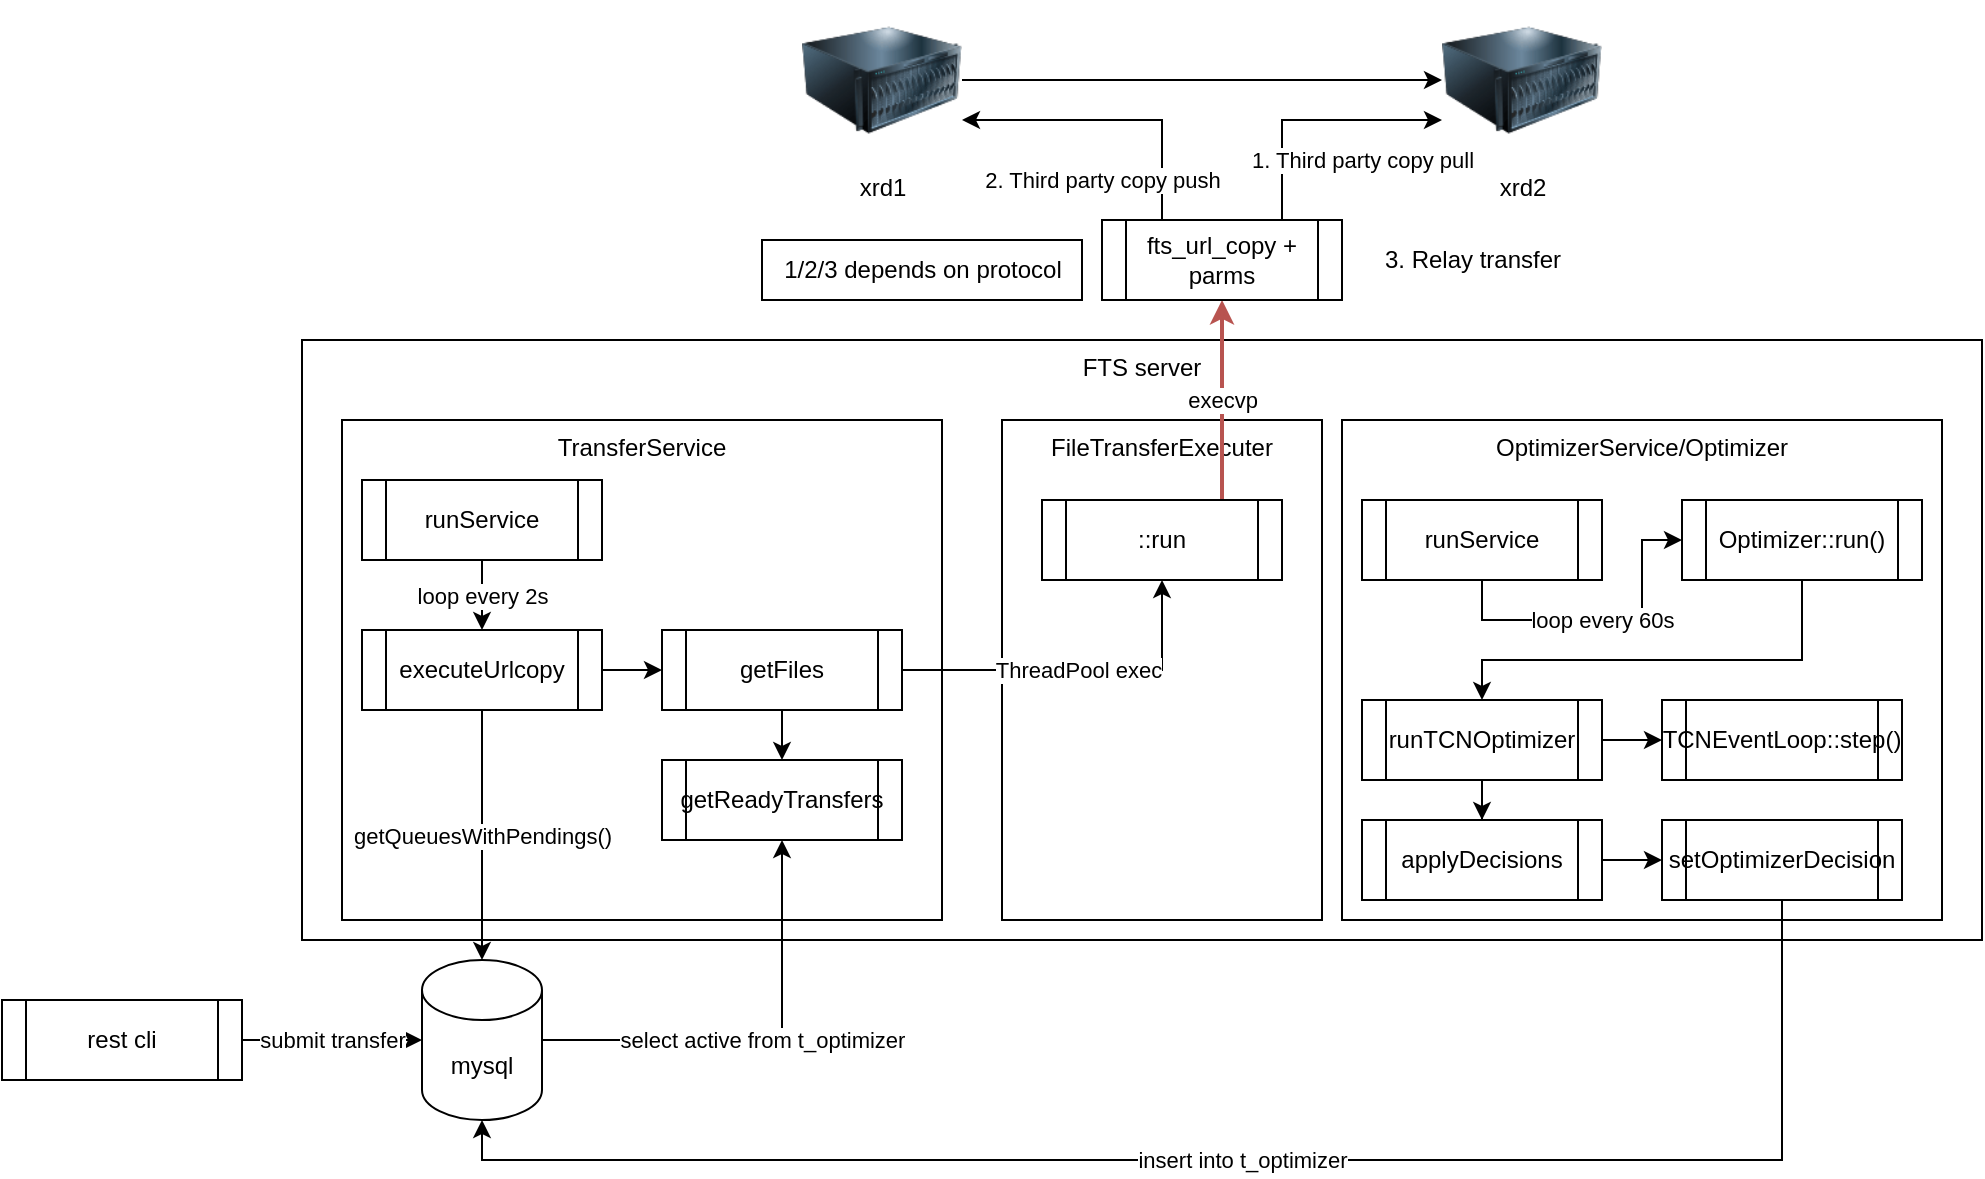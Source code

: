 <mxfile version="21.1.7" type="github">
  <diagram name="第 1 页" id="cVzxV38jiPvR04taGyBA">
    <mxGraphModel dx="1194" dy="623" grid="1" gridSize="10" guides="1" tooltips="1" connect="1" arrows="1" fold="1" page="1" pageScale="1" pageWidth="827" pageHeight="1169" math="0" shadow="0">
      <root>
        <mxCell id="0" />
        <mxCell id="1" parent="0" />
        <mxCell id="A6MvikjiMV5LoTdfHh8v-1" value="FTS server" style="rounded=0;whiteSpace=wrap;html=1;verticalAlign=top;" parent="1" vertex="1">
          <mxGeometry x="200" y="260" width="840" height="300" as="geometry" />
        </mxCell>
        <mxCell id="A6MvikjiMV5LoTdfHh8v-2" value="TransferService" style="rounded=0;whiteSpace=wrap;html=1;verticalAlign=top;" parent="1" vertex="1">
          <mxGeometry x="220" y="300" width="300" height="250" as="geometry" />
        </mxCell>
        <mxCell id="A6MvikjiMV5LoTdfHh8v-5" value="loop every 2s" style="edgeStyle=orthogonalEdgeStyle;rounded=0;orthogonalLoop=1;jettySize=auto;html=1;" parent="1" source="A6MvikjiMV5LoTdfHh8v-3" target="A6MvikjiMV5LoTdfHh8v-4" edge="1">
          <mxGeometry relative="1" as="geometry" />
        </mxCell>
        <mxCell id="A6MvikjiMV5LoTdfHh8v-3" value="runService" style="shape=process;whiteSpace=wrap;html=1;backgroundOutline=1;" parent="1" vertex="1">
          <mxGeometry x="230" y="330" width="120" height="40" as="geometry" />
        </mxCell>
        <mxCell id="A6MvikjiMV5LoTdfHh8v-7" value="getQueuesWithPendings()" style="edgeStyle=orthogonalEdgeStyle;rounded=0;orthogonalLoop=1;jettySize=auto;html=1;exitX=0.5;exitY=1;exitDx=0;exitDy=0;" parent="1" source="A6MvikjiMV5LoTdfHh8v-4" target="A6MvikjiMV5LoTdfHh8v-6" edge="1">
          <mxGeometry relative="1" as="geometry" />
        </mxCell>
        <mxCell id="A6MvikjiMV5LoTdfHh8v-9" style="edgeStyle=orthogonalEdgeStyle;rounded=0;orthogonalLoop=1;jettySize=auto;html=1;exitX=1;exitY=0.5;exitDx=0;exitDy=0;" parent="1" source="A6MvikjiMV5LoTdfHh8v-4" target="A6MvikjiMV5LoTdfHh8v-8" edge="1">
          <mxGeometry relative="1" as="geometry" />
        </mxCell>
        <mxCell id="A6MvikjiMV5LoTdfHh8v-4" value="executeUrlcopy" style="shape=process;whiteSpace=wrap;html=1;backgroundOutline=1;" parent="1" vertex="1">
          <mxGeometry x="230" y="405" width="120" height="40" as="geometry" />
        </mxCell>
        <mxCell id="A6MvikjiMV5LoTdfHh8v-6" value="mysql" style="shape=cylinder3;whiteSpace=wrap;html=1;boundedLbl=1;backgroundOutline=1;size=15;" parent="1" vertex="1">
          <mxGeometry x="260" y="570" width="60" height="80" as="geometry" />
        </mxCell>
        <mxCell id="A6MvikjiMV5LoTdfHh8v-11" style="edgeStyle=orthogonalEdgeStyle;rounded=0;orthogonalLoop=1;jettySize=auto;html=1;exitX=0.5;exitY=1;exitDx=0;exitDy=0;" parent="1" source="A6MvikjiMV5LoTdfHh8v-8" target="A6MvikjiMV5LoTdfHh8v-10" edge="1">
          <mxGeometry relative="1" as="geometry" />
        </mxCell>
        <mxCell id="A6MvikjiMV5LoTdfHh8v-8" value="getFiles" style="shape=process;whiteSpace=wrap;html=1;backgroundOutline=1;" parent="1" vertex="1">
          <mxGeometry x="380" y="405" width="120" height="40" as="geometry" />
        </mxCell>
        <mxCell id="A6MvikjiMV5LoTdfHh8v-12" value="select active from t_optimizer" style="edgeStyle=orthogonalEdgeStyle;rounded=0;orthogonalLoop=1;jettySize=auto;html=1;exitX=1;exitY=0.5;exitDx=0;exitDy=0;entryX=0.5;entryY=1;entryDx=0;entryDy=0;exitPerimeter=0;" parent="1" source="A6MvikjiMV5LoTdfHh8v-6" target="A6MvikjiMV5LoTdfHh8v-10" edge="1">
          <mxGeometry relative="1" as="geometry" />
        </mxCell>
        <mxCell id="A6MvikjiMV5LoTdfHh8v-10" value="getReadyTransfers" style="shape=process;whiteSpace=wrap;html=1;backgroundOutline=1;" parent="1" vertex="1">
          <mxGeometry x="380" y="470" width="120" height="40" as="geometry" />
        </mxCell>
        <mxCell id="A6MvikjiMV5LoTdfHh8v-13" value="FileTransferExecuter" style="rounded=0;whiteSpace=wrap;html=1;verticalAlign=top;" parent="1" vertex="1">
          <mxGeometry x="550" y="300" width="160" height="250" as="geometry" />
        </mxCell>
        <mxCell id="A6MvikjiMV5LoTdfHh8v-32" value="execvp" style="edgeStyle=orthogonalEdgeStyle;rounded=0;orthogonalLoop=1;jettySize=auto;html=1;exitX=0.75;exitY=0;exitDx=0;exitDy=0;fillColor=#f8cecc;strokeColor=#b85450;strokeWidth=2;" parent="1" source="A6MvikjiMV5LoTdfHh8v-14" target="A6MvikjiMV5LoTdfHh8v-17" edge="1">
          <mxGeometry relative="1" as="geometry" />
        </mxCell>
        <mxCell id="A6MvikjiMV5LoTdfHh8v-14" value="::run" style="shape=process;whiteSpace=wrap;html=1;backgroundOutline=1;" parent="1" vertex="1">
          <mxGeometry x="570" y="340" width="120" height="40" as="geometry" />
        </mxCell>
        <mxCell id="A6MvikjiMV5LoTdfHh8v-15" value="ThreadPool exec" style="edgeStyle=orthogonalEdgeStyle;rounded=0;orthogonalLoop=1;jettySize=auto;html=1;exitX=1;exitY=0.5;exitDx=0;exitDy=0;" parent="1" source="A6MvikjiMV5LoTdfHh8v-8" target="A6MvikjiMV5LoTdfHh8v-14" edge="1">
          <mxGeometry relative="1" as="geometry" />
        </mxCell>
        <mxCell id="A6MvikjiMV5LoTdfHh8v-39" value="2. Third party copy push" style="edgeStyle=orthogonalEdgeStyle;rounded=0;orthogonalLoop=1;jettySize=auto;html=1;exitX=0.25;exitY=0;exitDx=0;exitDy=0;entryX=1;entryY=0.75;entryDx=0;entryDy=0;" parent="1" source="A6MvikjiMV5LoTdfHh8v-17" target="A6MvikjiMV5LoTdfHh8v-35" edge="1">
          <mxGeometry x="0.067" y="30" relative="1" as="geometry">
            <mxPoint as="offset" />
          </mxGeometry>
        </mxCell>
        <mxCell id="A6MvikjiMV5LoTdfHh8v-40" value="1. Third party copy pull" style="edgeStyle=orthogonalEdgeStyle;rounded=0;orthogonalLoop=1;jettySize=auto;html=1;exitX=0.75;exitY=0;exitDx=0;exitDy=0;entryX=0;entryY=0.75;entryDx=0;entryDy=0;" parent="1" source="A6MvikjiMV5LoTdfHh8v-17" target="A6MvikjiMV5LoTdfHh8v-36" edge="1">
          <mxGeometry x="0.385" y="-20" relative="1" as="geometry">
            <mxPoint as="offset" />
          </mxGeometry>
        </mxCell>
        <mxCell id="A6MvikjiMV5LoTdfHh8v-17" value="fts_url_copy + parms" style="shape=process;whiteSpace=wrap;html=1;backgroundOutline=1;" parent="1" vertex="1">
          <mxGeometry x="600" y="200" width="120" height="40" as="geometry" />
        </mxCell>
        <mxCell id="A6MvikjiMV5LoTdfHh8v-19" value="OptimizerService/Optimizer" style="rounded=0;whiteSpace=wrap;html=1;verticalAlign=top;" parent="1" vertex="1">
          <mxGeometry x="720" y="300" width="300" height="250" as="geometry" />
        </mxCell>
        <mxCell id="A6MvikjiMV5LoTdfHh8v-22" value="loop every 60s" style="edgeStyle=orthogonalEdgeStyle;rounded=0;orthogonalLoop=1;jettySize=auto;html=1;exitX=0.5;exitY=1;exitDx=0;exitDy=0;" parent="1" source="A6MvikjiMV5LoTdfHh8v-20" target="A6MvikjiMV5LoTdfHh8v-21" edge="1">
          <mxGeometry relative="1" as="geometry" />
        </mxCell>
        <mxCell id="A6MvikjiMV5LoTdfHh8v-20" value="runService" style="shape=process;whiteSpace=wrap;html=1;backgroundOutline=1;" parent="1" vertex="1">
          <mxGeometry x="730" y="340" width="120" height="40" as="geometry" />
        </mxCell>
        <mxCell id="A6MvikjiMV5LoTdfHh8v-24" style="edgeStyle=orthogonalEdgeStyle;rounded=0;orthogonalLoop=1;jettySize=auto;html=1;exitX=0.5;exitY=1;exitDx=0;exitDy=0;" parent="1" source="A6MvikjiMV5LoTdfHh8v-21" target="A6MvikjiMV5LoTdfHh8v-23" edge="1">
          <mxGeometry relative="1" as="geometry">
            <Array as="points">
              <mxPoint x="950" y="420" />
              <mxPoint x="790" y="420" />
            </Array>
          </mxGeometry>
        </mxCell>
        <mxCell id="A6MvikjiMV5LoTdfHh8v-21" value="Optimizer::run()" style="shape=process;whiteSpace=wrap;html=1;backgroundOutline=1;" parent="1" vertex="1">
          <mxGeometry x="890" y="340" width="120" height="40" as="geometry" />
        </mxCell>
        <mxCell id="A6MvikjiMV5LoTdfHh8v-26" style="edgeStyle=orthogonalEdgeStyle;rounded=0;orthogonalLoop=1;jettySize=auto;html=1;" parent="1" source="A6MvikjiMV5LoTdfHh8v-23" target="A6MvikjiMV5LoTdfHh8v-25" edge="1">
          <mxGeometry relative="1" as="geometry" />
        </mxCell>
        <mxCell id="A6MvikjiMV5LoTdfHh8v-28" style="edgeStyle=orthogonalEdgeStyle;rounded=0;orthogonalLoop=1;jettySize=auto;html=1;exitX=1;exitY=0.5;exitDx=0;exitDy=0;" parent="1" source="A6MvikjiMV5LoTdfHh8v-23" target="A6MvikjiMV5LoTdfHh8v-27" edge="1">
          <mxGeometry relative="1" as="geometry" />
        </mxCell>
        <mxCell id="A6MvikjiMV5LoTdfHh8v-23" value="runTCNOptimizer" style="shape=process;whiteSpace=wrap;html=1;backgroundOutline=1;" parent="1" vertex="1">
          <mxGeometry x="730" y="440" width="120" height="40" as="geometry" />
        </mxCell>
        <mxCell id="A6MvikjiMV5LoTdfHh8v-30" style="edgeStyle=orthogonalEdgeStyle;rounded=0;orthogonalLoop=1;jettySize=auto;html=1;exitX=1;exitY=0.5;exitDx=0;exitDy=0;" parent="1" source="A6MvikjiMV5LoTdfHh8v-25" target="A6MvikjiMV5LoTdfHh8v-29" edge="1">
          <mxGeometry relative="1" as="geometry" />
        </mxCell>
        <mxCell id="A6MvikjiMV5LoTdfHh8v-25" value="applyDecisions" style="shape=process;whiteSpace=wrap;html=1;backgroundOutline=1;" parent="1" vertex="1">
          <mxGeometry x="730" y="500" width="120" height="40" as="geometry" />
        </mxCell>
        <mxCell id="A6MvikjiMV5LoTdfHh8v-27" value="TCNEventLoop::step()" style="shape=process;whiteSpace=wrap;html=1;backgroundOutline=1;" parent="1" vertex="1">
          <mxGeometry x="880" y="440" width="120" height="40" as="geometry" />
        </mxCell>
        <mxCell id="A6MvikjiMV5LoTdfHh8v-31" value="insert into t_optimizer" style="edgeStyle=orthogonalEdgeStyle;rounded=0;orthogonalLoop=1;jettySize=auto;html=1;exitX=0.5;exitY=1;exitDx=0;exitDy=0;entryX=0.5;entryY=1;entryDx=0;entryDy=0;entryPerimeter=0;" parent="1" source="A6MvikjiMV5LoTdfHh8v-29" target="A6MvikjiMV5LoTdfHh8v-6" edge="1">
          <mxGeometry relative="1" as="geometry" />
        </mxCell>
        <mxCell id="A6MvikjiMV5LoTdfHh8v-29" value="setOptimizerDecision" style="shape=process;whiteSpace=wrap;html=1;backgroundOutline=1;" parent="1" vertex="1">
          <mxGeometry x="880" y="500" width="120" height="40" as="geometry" />
        </mxCell>
        <mxCell id="A6MvikjiMV5LoTdfHh8v-34" value="submit transfer" style="edgeStyle=orthogonalEdgeStyle;rounded=0;orthogonalLoop=1;jettySize=auto;html=1;exitX=1;exitY=0.5;exitDx=0;exitDy=0;" parent="1" source="A6MvikjiMV5LoTdfHh8v-33" target="A6MvikjiMV5LoTdfHh8v-6" edge="1">
          <mxGeometry relative="1" as="geometry" />
        </mxCell>
        <mxCell id="A6MvikjiMV5LoTdfHh8v-33" value="rest cli" style="shape=process;whiteSpace=wrap;html=1;backgroundOutline=1;" parent="1" vertex="1">
          <mxGeometry x="50" y="590" width="120" height="40" as="geometry" />
        </mxCell>
        <mxCell id="A6MvikjiMV5LoTdfHh8v-37" style="edgeStyle=orthogonalEdgeStyle;rounded=0;orthogonalLoop=1;jettySize=auto;html=1;exitX=1;exitY=0.5;exitDx=0;exitDy=0;endArrow=classic;endFill=1;" parent="1" source="A6MvikjiMV5LoTdfHh8v-35" target="A6MvikjiMV5LoTdfHh8v-36" edge="1">
          <mxGeometry relative="1" as="geometry" />
        </mxCell>
        <mxCell id="A6MvikjiMV5LoTdfHh8v-35" value="xrd1" style="image;html=1;image=img/lib/clip_art/computers/Server_128x128.png;verticalAlign=top;" parent="1" vertex="1">
          <mxGeometry x="450" y="90" width="80" height="80" as="geometry" />
        </mxCell>
        <mxCell id="A6MvikjiMV5LoTdfHh8v-36" value="xrd2" style="image;html=1;image=img/lib/clip_art/computers/Server_128x128.png;verticalAlign=top;" parent="1" vertex="1">
          <mxGeometry x="770" y="90" width="80" height="80" as="geometry" />
        </mxCell>
        <mxCell id="A6MvikjiMV5LoTdfHh8v-41" value="3. Relay transfer" style="text;html=1;align=center;verticalAlign=middle;resizable=0;points=[];autosize=1;strokeColor=none;fillColor=none;" parent="1" vertex="1">
          <mxGeometry x="730" y="205" width="110" height="30" as="geometry" />
        </mxCell>
        <mxCell id="A6MvikjiMV5LoTdfHh8v-43" value="1/2/3 depends on protocol" style="text;html=1;align=center;verticalAlign=middle;resizable=0;points=[];autosize=1;strokeColor=default;" parent="1" vertex="1">
          <mxGeometry x="430" y="210" width="160" height="30" as="geometry" />
        </mxCell>
      </root>
    </mxGraphModel>
  </diagram>
</mxfile>
